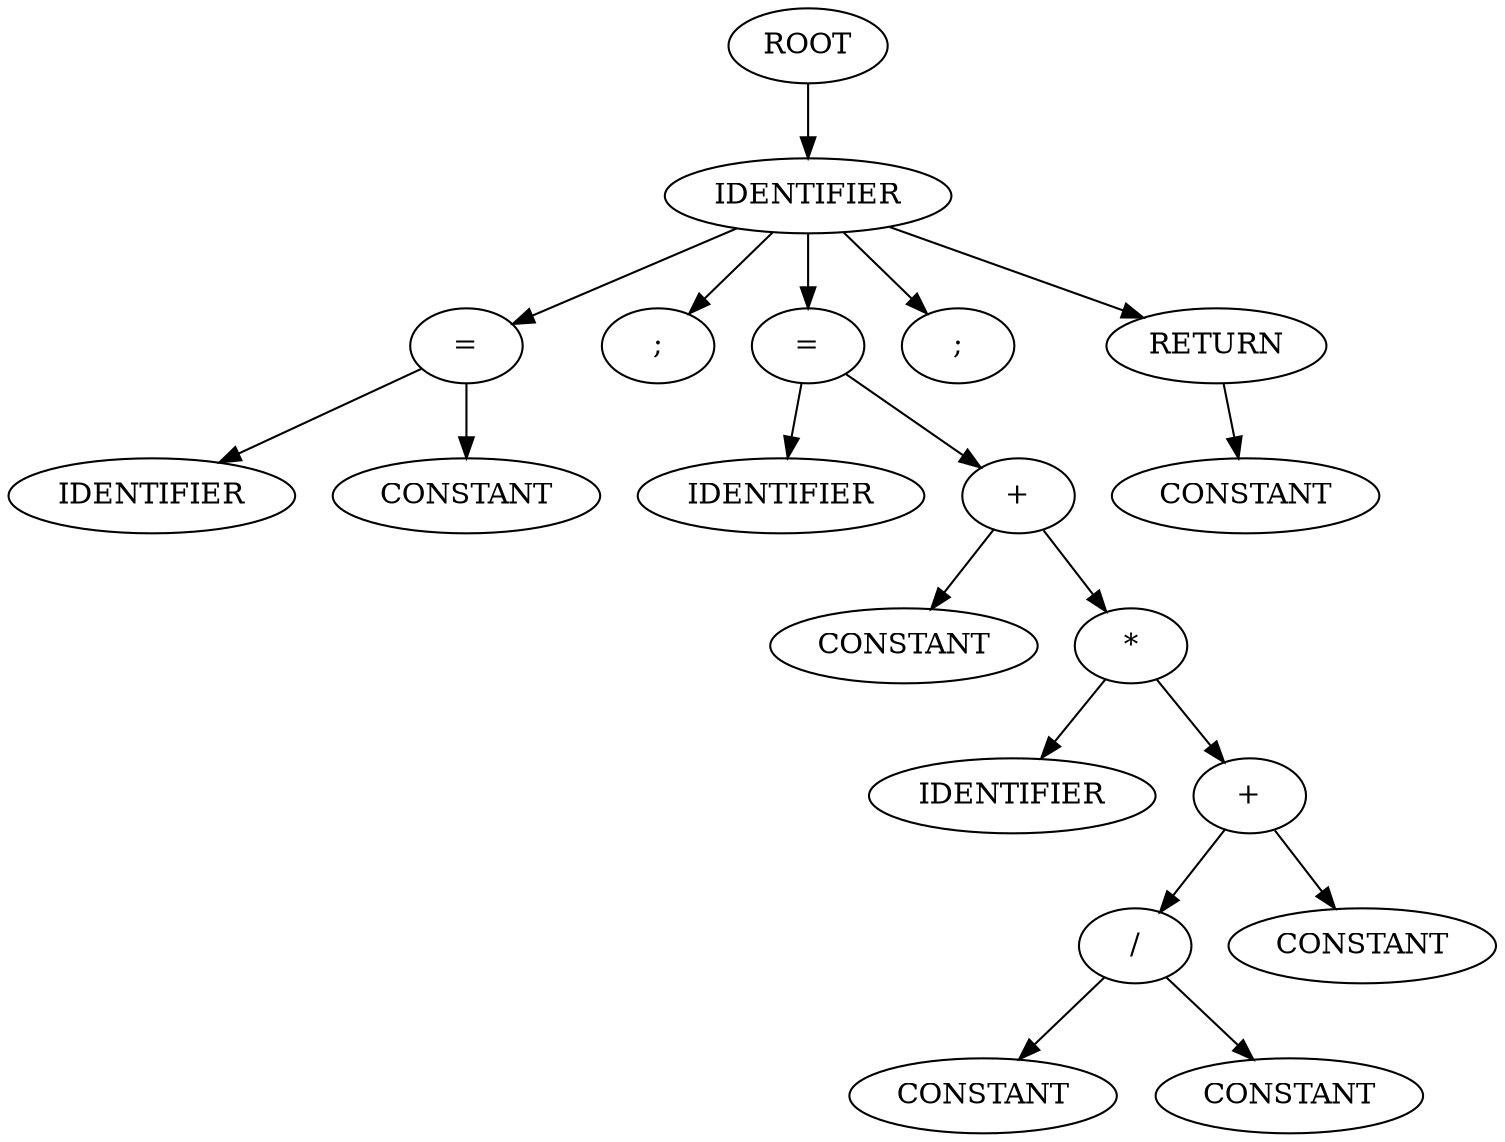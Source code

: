 strict digraph AST {
20 [label="ROOT"];
1 [label="IDENTIFIER"];
3 [label="="];
2 [label="IDENTIFIER"];
4 [label="CONSTANT"];
5 [label=";"];
7 [label="="];
6 [label="IDENTIFIER"];
16 [label="+"];
8 [label="CONSTANT"];
15 [label="*"];
9 [label="IDENTIFIER"];
14 [label="+"];
12 [label="/"];
10 [label="CONSTANT"];
11 [label="CONSTANT"];
13 [label="CONSTANT"];
17 [label=";"];
19 [label="RETURN"];
18 [label="CONSTANT"];
20 -> 1
1 -> 3
3 -> 2
3 -> 4
1 -> 5
1 -> 7
7 -> 6
7 -> 16
16 -> 8
16 -> 15
15 -> 9
15 -> 14
14 -> 12
12 -> 10
12 -> 11
14 -> 13
1 -> 17
1 -> 19
19 -> 18
}
